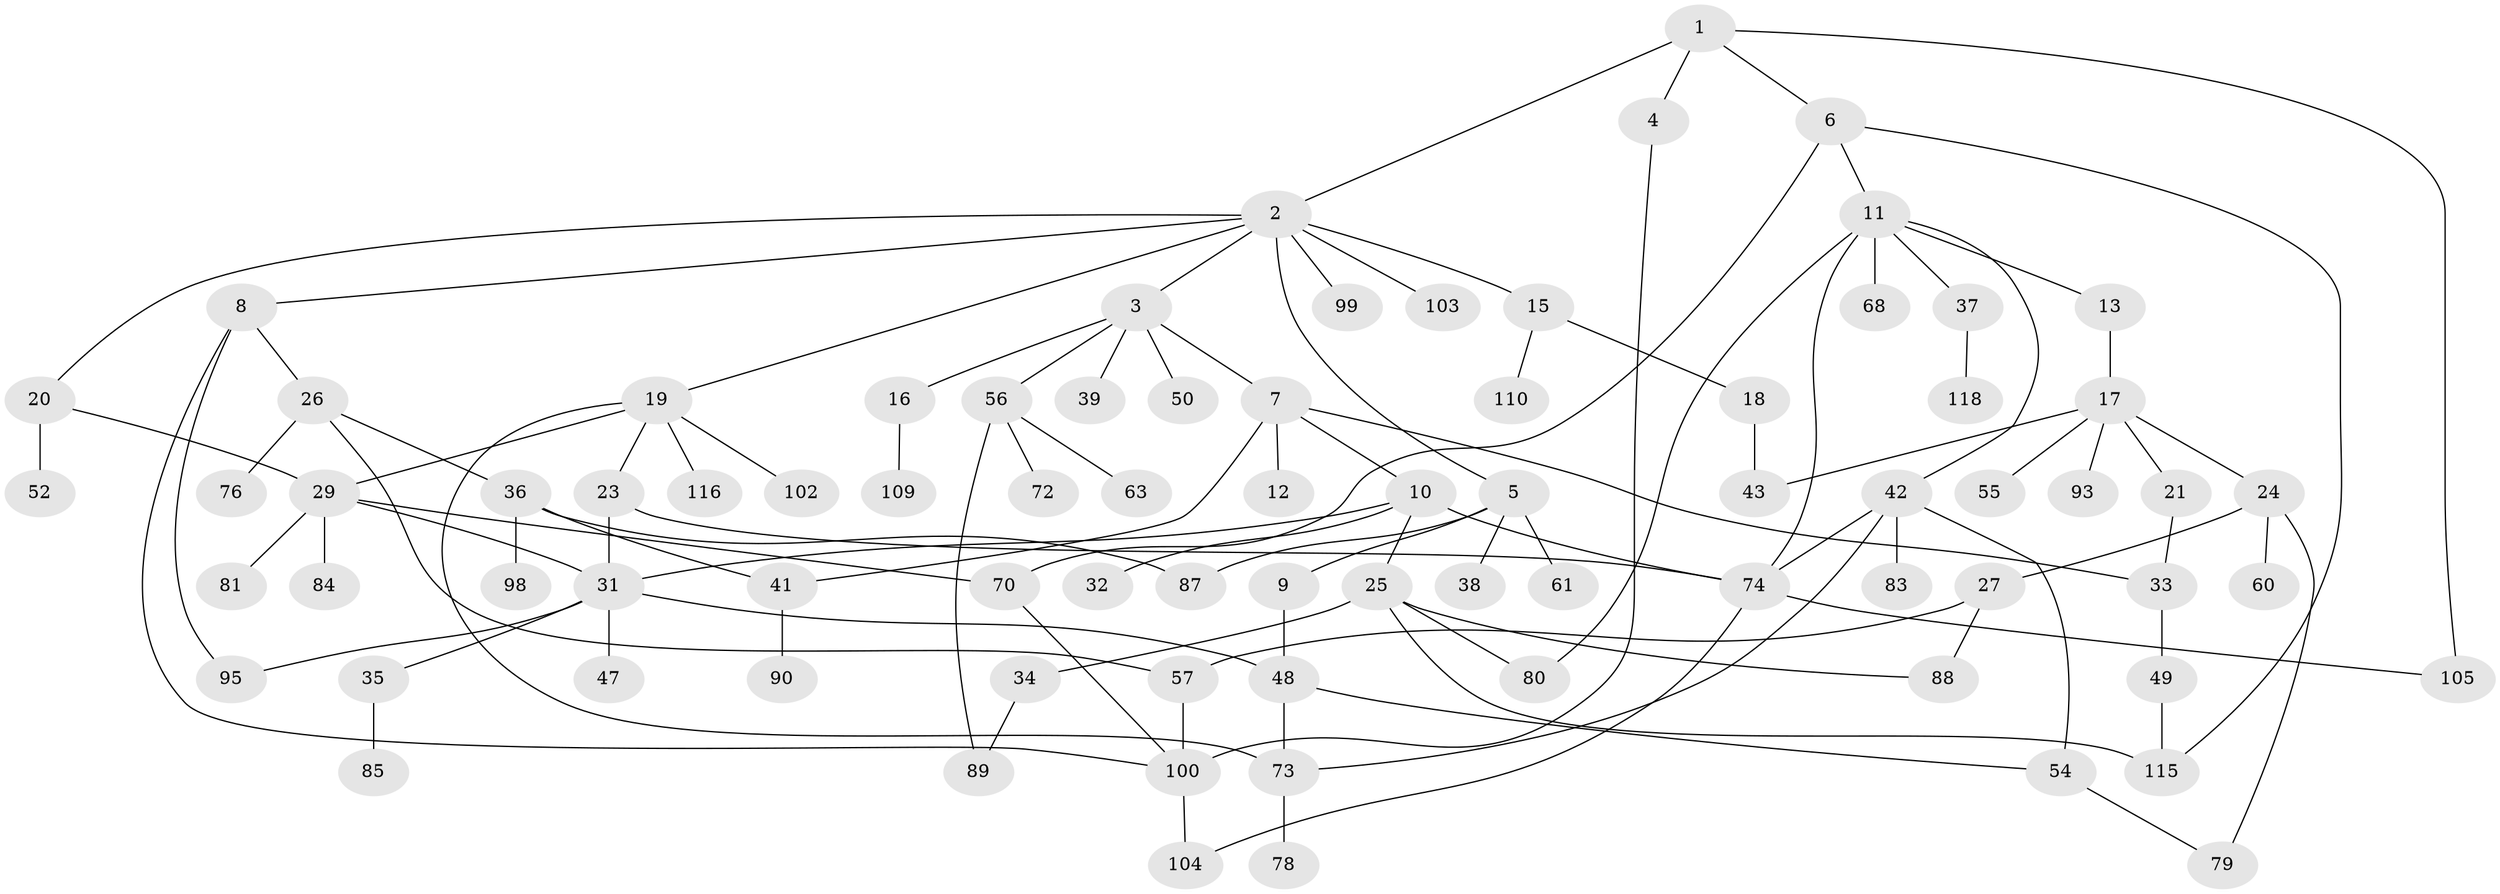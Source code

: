 // original degree distribution, {5: 0.06779661016949153, 10: 0.00847457627118644, 7: 0.00847457627118644, 3: 0.15254237288135594, 4: 0.1016949152542373, 6: 0.03389830508474576, 2: 0.2796610169491525, 1: 0.3474576271186441}
// Generated by graph-tools (version 1.1) at 2025/10/02/27/25 16:10:53]
// undirected, 81 vertices, 108 edges
graph export_dot {
graph [start="1"]
  node [color=gray90,style=filled];
  1 [super="+44"];
  2 [super="+51"];
  3 [super="+53"];
  4 [super="+91"];
  5 [super="+22"];
  6;
  7 [super="+101"];
  8 [super="+71"];
  9;
  10 [super="+69"];
  11 [super="+14"];
  12;
  13;
  15 [super="+30"];
  16 [super="+107"];
  17 [super="+65"];
  18;
  19 [super="+46"];
  20;
  21 [super="+59"];
  23 [super="+62"];
  24 [super="+45"];
  25 [super="+28"];
  26;
  27;
  29 [super="+82"];
  31 [super="+40"];
  32;
  33;
  34;
  35;
  36 [super="+114"];
  37 [super="+96"];
  38;
  39;
  41 [super="+67"];
  42 [super="+66"];
  43 [super="+58"];
  47;
  48 [super="+86"];
  49 [super="+94"];
  50;
  52;
  54;
  55;
  56;
  57 [super="+64"];
  60;
  61;
  63;
  68;
  70 [super="+75"];
  72;
  73 [super="+77"];
  74 [super="+92"];
  76;
  78 [super="+97"];
  79;
  80;
  81;
  83 [super="+113"];
  84;
  85;
  87 [super="+111"];
  88 [super="+112"];
  89;
  90;
  93;
  95;
  98 [super="+106"];
  99;
  100 [super="+108"];
  102;
  103;
  104;
  105;
  109;
  110;
  115;
  116 [super="+117"];
  118;
  1 -- 2;
  1 -- 4;
  1 -- 6;
  1 -- 105;
  2 -- 3;
  2 -- 5;
  2 -- 8;
  2 -- 15;
  2 -- 19;
  2 -- 20;
  2 -- 99;
  2 -- 103;
  3 -- 7;
  3 -- 16;
  3 -- 39;
  3 -- 50;
  3 -- 56;
  4 -- 100;
  5 -- 9;
  5 -- 38;
  5 -- 87;
  5 -- 61;
  6 -- 11;
  6 -- 70;
  6 -- 115;
  7 -- 10;
  7 -- 12;
  7 -- 33;
  7 -- 41;
  8 -- 26;
  8 -- 95;
  8 -- 100;
  9 -- 48;
  10 -- 25;
  10 -- 31;
  10 -- 32;
  10 -- 74;
  11 -- 13;
  11 -- 37;
  11 -- 68;
  11 -- 80;
  11 -- 42;
  11 -- 74;
  13 -- 17;
  15 -- 18;
  15 -- 110;
  16 -- 109;
  17 -- 21;
  17 -- 24;
  17 -- 55;
  17 -- 93;
  17 -- 43;
  18 -- 43;
  19 -- 23;
  19 -- 29;
  19 -- 102;
  19 -- 116;
  19 -- 73;
  20 -- 52;
  20 -- 29;
  21 -- 33;
  23 -- 31;
  23 -- 74;
  24 -- 27;
  24 -- 60;
  24 -- 79;
  25 -- 34;
  25 -- 115;
  25 -- 80;
  25 -- 88;
  26 -- 36;
  26 -- 57;
  26 -- 76;
  27 -- 88;
  27 -- 57;
  29 -- 81;
  29 -- 84;
  29 -- 70;
  29 -- 31;
  31 -- 35;
  31 -- 47;
  31 -- 95;
  31 -- 48;
  33 -- 49;
  34 -- 89;
  35 -- 85;
  36 -- 98;
  36 -- 41;
  36 -- 87;
  37 -- 118;
  41 -- 90;
  42 -- 83;
  42 -- 54;
  42 -- 73;
  42 -- 74;
  48 -- 54;
  48 -- 73;
  49 -- 115;
  54 -- 79;
  56 -- 63;
  56 -- 72;
  56 -- 89;
  57 -- 100;
  70 -- 100;
  73 -- 78;
  74 -- 104;
  74 -- 105;
  100 -- 104;
}
